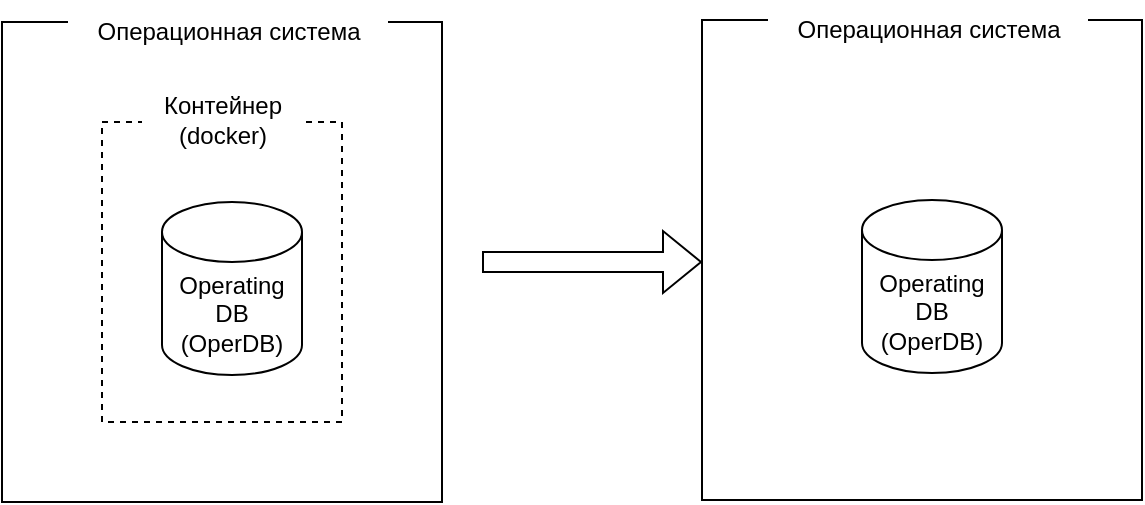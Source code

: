 <mxfile>
    <diagram id="LyWGx0zPtrlQJ4lFl4Q8" name="Page-1">
        <mxGraphModel dx="3961" dy="643" grid="1" gridSize="10" guides="1" tooltips="1" connect="1" arrows="1" fold="1" page="1" pageScale="1" pageWidth="850" pageHeight="1100" math="0" shadow="0">
            <root>
                <mxCell id="0"/>
                <mxCell id="1" parent="0"/>
                <mxCell id="2" value="" style="rounded=0;whiteSpace=wrap;html=1;" vertex="1" parent="1">
                    <mxGeometry x="-2380" y="780" width="220" height="240" as="geometry"/>
                </mxCell>
                <mxCell id="3" value="" style="rounded=0;whiteSpace=wrap;html=1;dashed=1;" vertex="1" parent="1">
                    <mxGeometry x="-2330" y="830" width="120" height="150" as="geometry"/>
                </mxCell>
                <mxCell id="4" value="Operating&lt;div&gt;DB&lt;/div&gt;&lt;div&gt;(OperDB)&lt;/div&gt;" style="shape=cylinder3;whiteSpace=wrap;html=1;boundedLbl=1;backgroundOutline=1;size=15;" vertex="1" parent="1">
                    <mxGeometry x="-2300" y="870" width="70" height="86.5" as="geometry"/>
                </mxCell>
                <mxCell id="5" value="Контейнер&lt;div&gt;(docker)&lt;/div&gt;" style="text;html=1;align=center;verticalAlign=middle;resizable=0;points=[];autosize=1;strokeColor=none;fillColor=default;" vertex="1" parent="1">
                    <mxGeometry x="-2310" y="809" width="80" height="40" as="geometry"/>
                </mxCell>
                <mxCell id="6" value="Операционная система" style="text;html=1;align=center;verticalAlign=middle;resizable=0;points=[];autosize=1;strokeColor=none;fillColor=default;" vertex="1" parent="1">
                    <mxGeometry x="-2347" y="770" width="160" height="30" as="geometry"/>
                </mxCell>
                <mxCell id="7" value="" style="shape=flexArrow;endArrow=classic;html=1;rounded=0;" edge="1" parent="1">
                    <mxGeometry width="50" height="50" relative="1" as="geometry">
                        <mxPoint x="-2140" y="900" as="sourcePoint"/>
                        <mxPoint x="-2030" y="900" as="targetPoint"/>
                    </mxGeometry>
                </mxCell>
                <mxCell id="8" value="" style="rounded=0;whiteSpace=wrap;html=1;" vertex="1" parent="1">
                    <mxGeometry x="-2030" y="779" width="220" height="240" as="geometry"/>
                </mxCell>
                <mxCell id="9" value="Operating&lt;div&gt;DB&lt;/div&gt;&lt;div&gt;(OperDB)&lt;/div&gt;" style="shape=cylinder3;whiteSpace=wrap;html=1;boundedLbl=1;backgroundOutline=1;size=15;" vertex="1" parent="1">
                    <mxGeometry x="-1950" y="869" width="70" height="86.5" as="geometry"/>
                </mxCell>
                <mxCell id="10" value="Операционная система" style="text;html=1;align=center;verticalAlign=middle;resizable=0;points=[];autosize=1;strokeColor=none;fillColor=default;" vertex="1" parent="1">
                    <mxGeometry x="-1997" y="769" width="160" height="30" as="geometry"/>
                </mxCell>
            </root>
        </mxGraphModel>
    </diagram>
</mxfile>